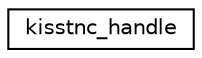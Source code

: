 digraph "Graphical Class Hierarchy"
{
 // INTERACTIVE_SVG=YES
  edge [fontname="Helvetica",fontsize="10",labelfontname="Helvetica",labelfontsize="10"];
  node [fontname="Helvetica",fontsize="10",shape=record];
  rankdir="LR";
  Node0 [label="kisstnc_handle",height=0.2,width=0.4,color="black", fillcolor="white", style="filled",URL="$structkisstnc__handle.html"];
}
